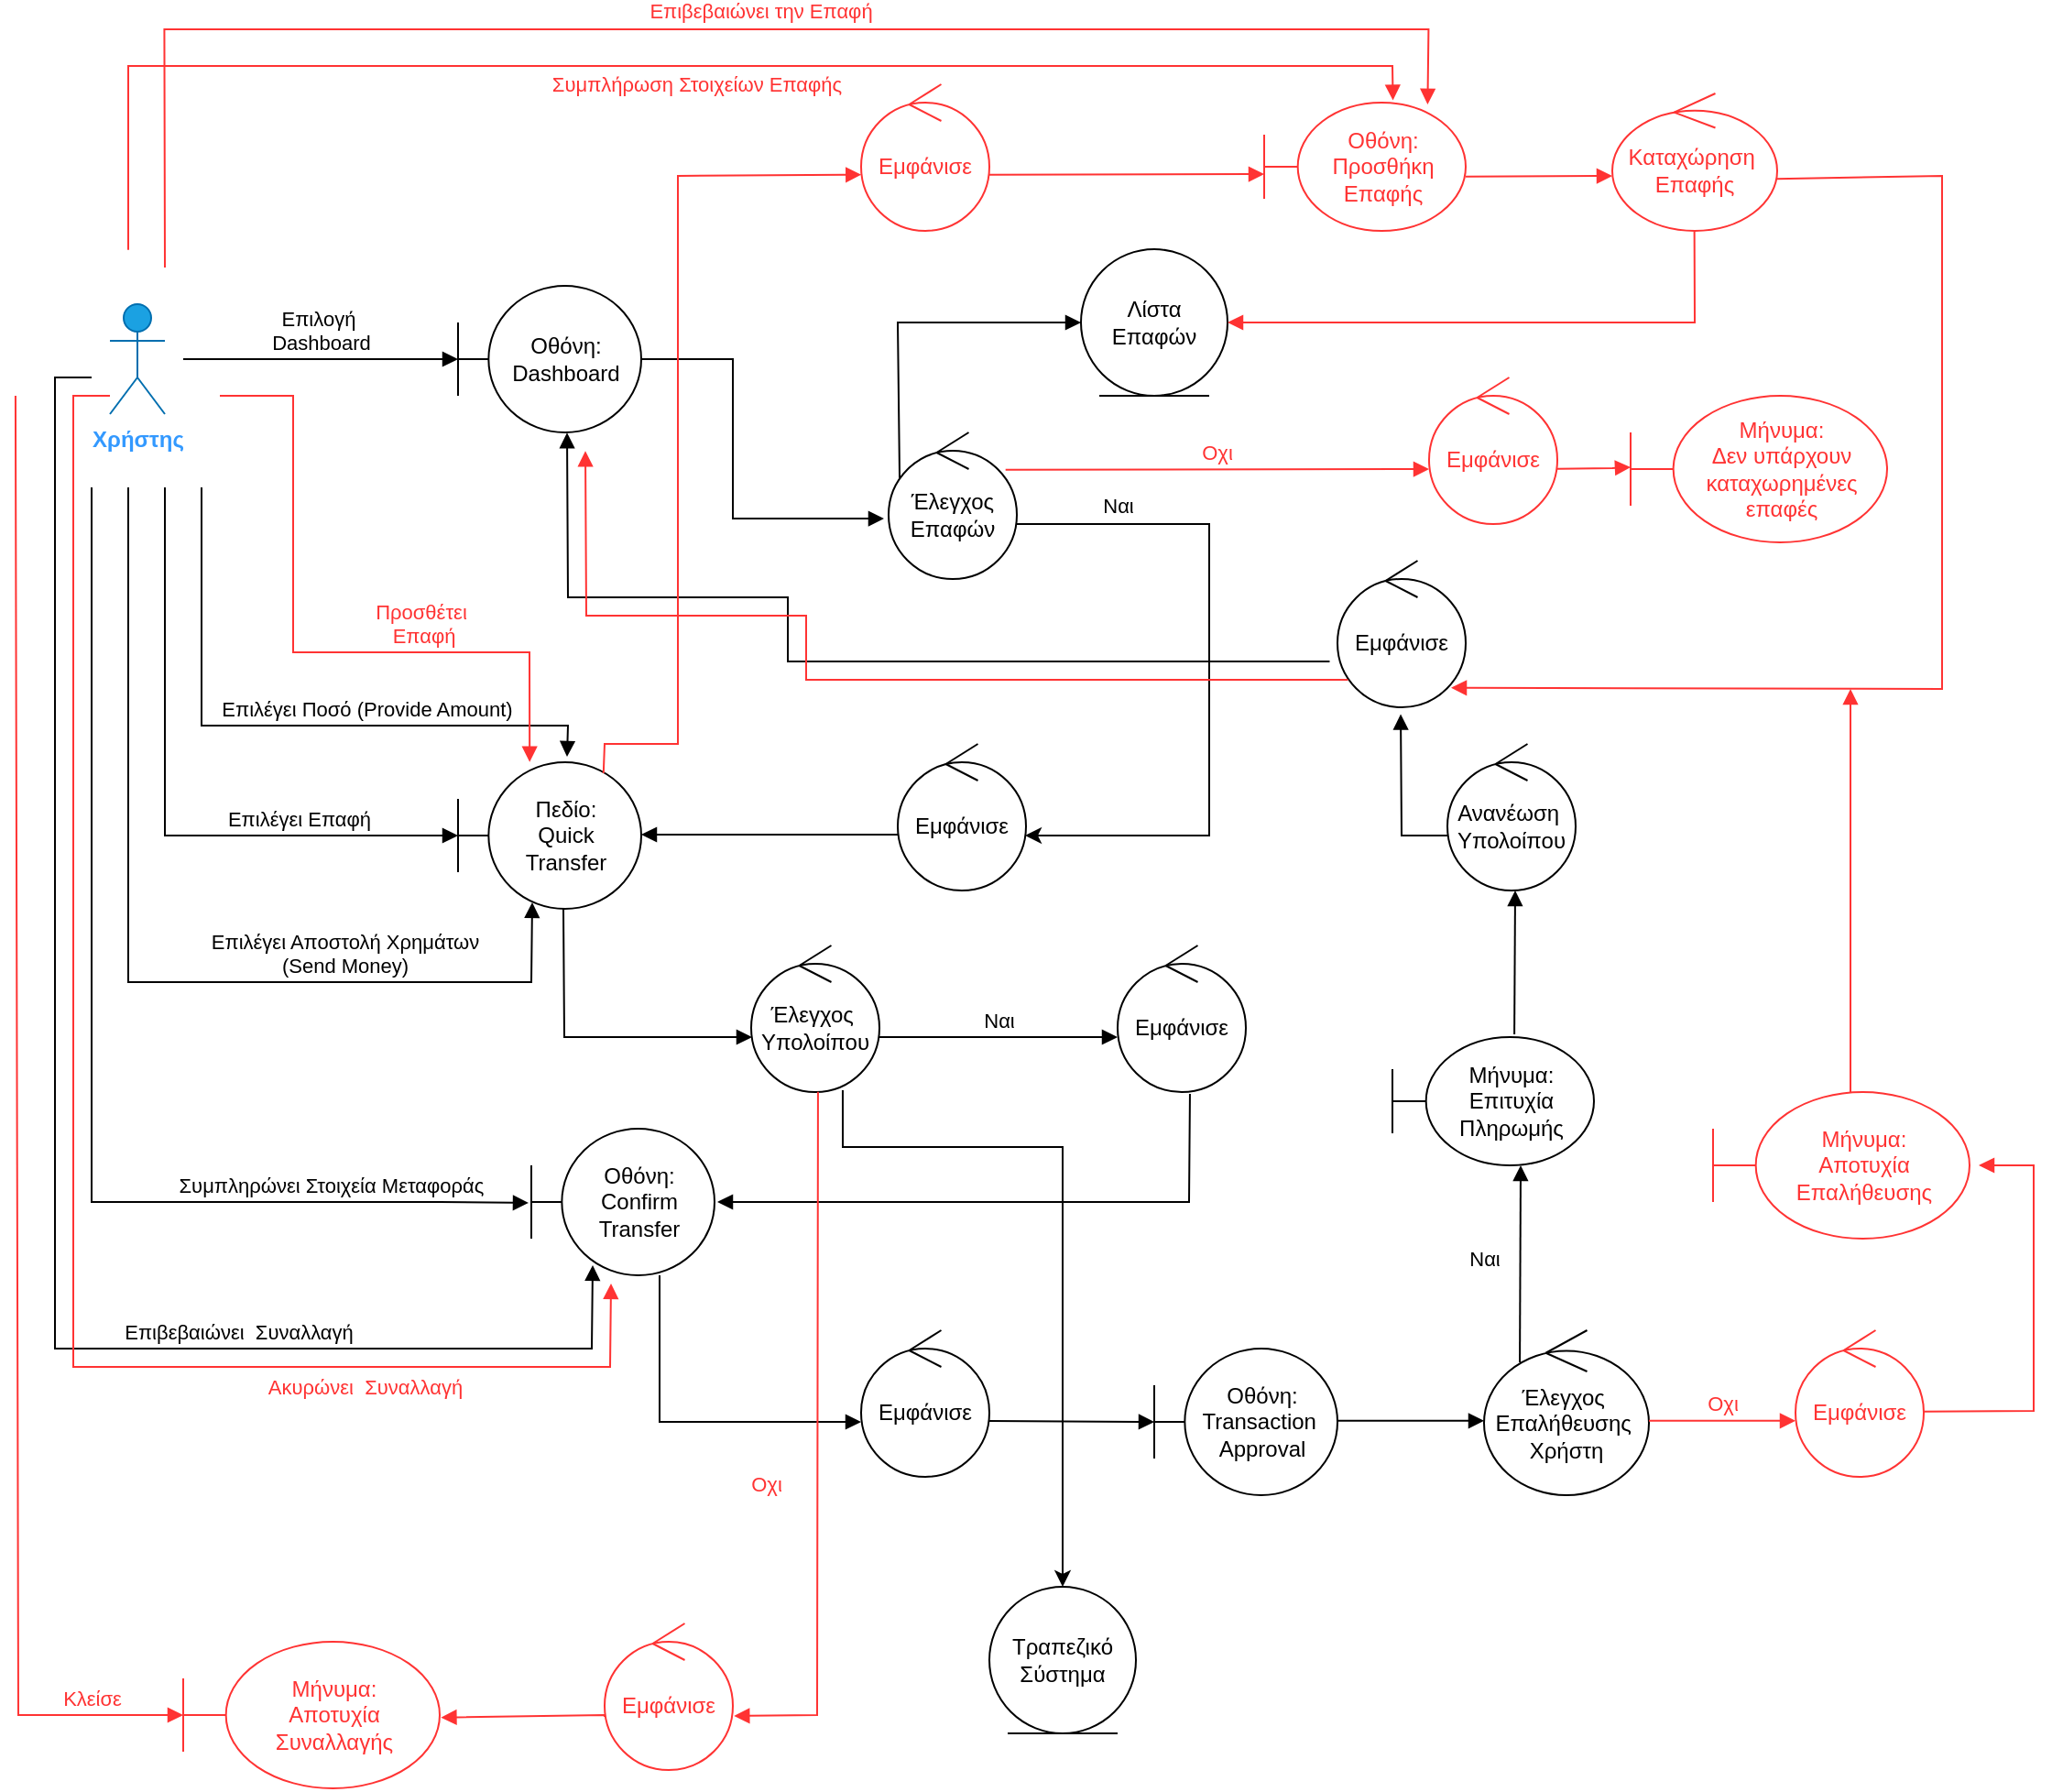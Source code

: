 <mxfile version="17.4.6" type="device"><diagram id="ZXy_3O-CRI1T3Pf7ygeH" name="Page-1"><mxGraphModel dx="1678" dy="547" grid="1" gridSize="10" guides="1" tooltips="1" connect="1" arrows="1" fold="1" page="0" pageScale="1" pageWidth="827" pageHeight="1169" background="none" math="0" shadow="0"><root><mxCell id="0"/><mxCell id="1" parent="0"/><mxCell id="oYqFzWiZNGK12q5oOppW-3" value="&lt;b&gt;&lt;font color=&quot;#3399ff&quot;&gt;Χρήστης&lt;/font&gt;&lt;/b&gt;" style="shape=umlActor;verticalLabelPosition=bottom;verticalAlign=top;html=1;fillColor=#1ba1e2;strokeColor=#006EAF;fontColor=#ffffff;" parent="1" vertex="1"><mxGeometry x="50" y="230" width="30" height="60" as="geometry"/></mxCell><mxCell id="oYqFzWiZNGK12q5oOppW-4" value="Επιλογή&amp;nbsp;&lt;br&gt;Dashboard" style="html=1;verticalAlign=bottom;endArrow=block;rounded=0;" parent="1" edge="1"><mxGeometry width="80" relative="1" as="geometry"><mxPoint x="90" y="260" as="sourcePoint"/><mxPoint x="240" y="260" as="targetPoint"/></mxGeometry></mxCell><mxCell id="oYqFzWiZNGK12q5oOppW-6" value="Οθόνη:&lt;br&gt;Dashboard" style="shape=umlBoundary;whiteSpace=wrap;html=1;" parent="1" vertex="1"><mxGeometry x="240" y="220" width="100" height="80" as="geometry"/></mxCell><mxCell id="Dm_1q5Gp8U_kqtqM08ro-1" value="&lt;br&gt;" style="html=1;verticalAlign=bottom;endArrow=block;rounded=0;entryX=-0.036;entryY=0.588;entryDx=0;entryDy=0;entryPerimeter=0;" parent="1" target="Dm_1q5Gp8U_kqtqM08ro-2" edge="1"><mxGeometry width="80" relative="1" as="geometry"><mxPoint x="340" y="260" as="sourcePoint"/><mxPoint x="480" y="347" as="targetPoint"/><Array as="points"><mxPoint x="390" y="260"/><mxPoint x="390" y="347"/></Array></mxGeometry></mxCell><mxCell id="Dm_1q5Gp8U_kqtqM08ro-8" value="" style="edgeStyle=orthogonalEdgeStyle;rounded=0;orthogonalLoop=1;jettySize=auto;html=1;entryX=0.993;entryY=0.625;entryDx=0;entryDy=0;entryPerimeter=0;" parent="1" target="Dm_1q5Gp8U_kqtqM08ro-10" edge="1"><mxGeometry relative="1" as="geometry"><mxPoint x="540" y="340" as="sourcePoint"/><mxPoint x="590" y="520" as="targetPoint"/><Array as="points"><mxPoint x="540" y="350"/><mxPoint x="650" y="350"/><mxPoint x="650" y="520"/></Array></mxGeometry></mxCell><mxCell id="Dm_1q5Gp8U_kqtqM08ro-9" value="Ναι" style="edgeLabel;html=1;align=center;verticalAlign=middle;resizable=0;points=[];" parent="Dm_1q5Gp8U_kqtqM08ro-8" vertex="1" connectable="0"><mxGeometry x="0.142" y="1" relative="1" as="geometry"><mxPoint x="-51" y="-113" as="offset"/></mxGeometry></mxCell><mxCell id="Dm_1q5Gp8U_kqtqM08ro-2" value="Έλεγχος&lt;br&gt;Επαφών" style="ellipse;shape=umlControl;whiteSpace=wrap;html=1;" parent="1" vertex="1"><mxGeometry x="475" y="300" width="70" height="80" as="geometry"/></mxCell><mxCell id="Dm_1q5Gp8U_kqtqM08ro-4" value="&lt;br&gt;" style="html=1;verticalAlign=bottom;endArrow=block;rounded=0;entryX=0;entryY=0.5;entryDx=0;entryDy=0;exitX=0.086;exitY=0.311;exitDx=0;exitDy=0;exitPerimeter=0;" parent="1" source="Dm_1q5Gp8U_kqtqM08ro-2" target="Dm_1q5Gp8U_kqtqM08ro-5" edge="1"><mxGeometry width="80" relative="1" as="geometry"><mxPoint x="480" y="320" as="sourcePoint"/><mxPoint x="509.5" y="220" as="targetPoint"/><Array as="points"><mxPoint x="480" y="240"/></Array></mxGeometry></mxCell><mxCell id="Dm_1q5Gp8U_kqtqM08ro-5" value="Λίστα Επαφών" style="ellipse;shape=umlEntity;whiteSpace=wrap;html=1;" parent="1" vertex="1"><mxGeometry x="580" y="200" width="80" height="80" as="geometry"/></mxCell><mxCell id="Dm_1q5Gp8U_kqtqM08ro-6" value="Επιλέγει Επαφή" style="html=1;verticalAlign=bottom;endArrow=block;rounded=0;" parent="1" edge="1"><mxGeometry x="0.5" width="80" relative="1" as="geometry"><mxPoint x="80" y="330" as="sourcePoint"/><mxPoint x="240" y="520" as="targetPoint"/><Array as="points"><mxPoint x="80" y="520"/><mxPoint x="170" y="520"/></Array><mxPoint as="offset"/></mxGeometry></mxCell><mxCell id="Dm_1q5Gp8U_kqtqM08ro-10" value="Εμφάνισε" style="ellipse;shape=umlControl;whiteSpace=wrap;html=1;" parent="1" vertex="1"><mxGeometry x="480" y="470" width="70" height="80" as="geometry"/></mxCell><mxCell id="Dm_1q5Gp8U_kqtqM08ro-11" value="&lt;br&gt;" style="html=1;verticalAlign=bottom;endArrow=block;rounded=0;exitX=0;exitY=0.619;exitDx=0;exitDy=0;exitPerimeter=0;" parent="1" source="Dm_1q5Gp8U_kqtqM08ro-10" edge="1"><mxGeometry width="80" relative="1" as="geometry"><mxPoint x="460" y="520" as="sourcePoint"/><mxPoint x="340" y="519.5" as="targetPoint"/></mxGeometry></mxCell><mxCell id="Dm_1q5Gp8U_kqtqM08ro-12" value="Πεδίο:&lt;br&gt;Quick &lt;br&gt;Transfer" style="shape=umlBoundary;whiteSpace=wrap;html=1;" parent="1" vertex="1"><mxGeometry x="240" y="480" width="100" height="80" as="geometry"/></mxCell><mxCell id="Dm_1q5Gp8U_kqtqM08ro-15" value="Επιλέγει Ποσό (Provide Amount)" style="html=1;verticalAlign=bottom;endArrow=block;rounded=0;entryX=0.595;entryY=-0.037;entryDx=0;entryDy=0;entryPerimeter=0;" parent="1" target="Dm_1q5Gp8U_kqtqM08ro-12" edge="1"><mxGeometry x="0.268" width="80" relative="1" as="geometry"><mxPoint x="100" y="330" as="sourcePoint"/><mxPoint x="290" y="400" as="targetPoint"/><Array as="points"><mxPoint x="100" y="460"/><mxPoint x="300" y="460"/></Array><mxPoint as="offset"/></mxGeometry></mxCell><mxCell id="Dm_1q5Gp8U_kqtqM08ro-16" value="Επιλέγει Αποστολή Χρημάτων &lt;br&gt;(Send Money)" style="html=1;verticalAlign=bottom;endArrow=block;rounded=0;entryX=0.405;entryY=0.956;entryDx=0;entryDy=0;entryPerimeter=0;" parent="1" target="Dm_1q5Gp8U_kqtqM08ro-12" edge="1"><mxGeometry x="0.452" width="80" relative="1" as="geometry"><mxPoint x="60" y="330" as="sourcePoint"/><mxPoint x="280" y="720" as="targetPoint"/><Array as="points"><mxPoint x="60" y="600"/><mxPoint x="280" y="600"/></Array><mxPoint as="offset"/></mxGeometry></mxCell><mxCell id="Dm_1q5Gp8U_kqtqM08ro-17" value="Οθόνη:&lt;br&gt;Confirm&lt;br&gt;Transfer" style="shape=umlBoundary;whiteSpace=wrap;html=1;" parent="1" vertex="1"><mxGeometry x="280" y="680" width="100" height="80" as="geometry"/></mxCell><mxCell id="Dm_1q5Gp8U_kqtqM08ro-18" value="" style="html=1;verticalAlign=bottom;endArrow=block;rounded=0;exitX=0.575;exitY=1;exitDx=0;exitDy=0;exitPerimeter=0;entryX=0.007;entryY=0.625;entryDx=0;entryDy=0;entryPerimeter=0;" parent="1" source="Dm_1q5Gp8U_kqtqM08ro-12" target="Dm_1q5Gp8U_kqtqM08ro-19" edge="1"><mxGeometry width="80" relative="1" as="geometry"><mxPoint x="290" y="610" as="sourcePoint"/><mxPoint x="430" y="630" as="targetPoint"/><Array as="points"><mxPoint x="298" y="630"/></Array></mxGeometry></mxCell><mxCell id="Dm_1q5Gp8U_kqtqM08ro-19" value="Έλεγχος&amp;nbsp;&lt;br&gt;Υπολοίπου" style="ellipse;shape=umlControl;whiteSpace=wrap;html=1;" parent="1" vertex="1"><mxGeometry x="400" y="580" width="70" height="80" as="geometry"/></mxCell><mxCell id="Dm_1q5Gp8U_kqtqM08ro-20" value="Ναι" style="html=1;verticalAlign=bottom;endArrow=block;rounded=0;" parent="1" edge="1"><mxGeometry width="80" relative="1" as="geometry"><mxPoint x="470" y="630" as="sourcePoint"/><mxPoint x="600" y="630" as="targetPoint"/></mxGeometry></mxCell><mxCell id="Dm_1q5Gp8U_kqtqM08ro-21" value="Εμφάνισε" style="ellipse;shape=umlControl;whiteSpace=wrap;html=1;" parent="1" vertex="1"><mxGeometry x="600" y="580" width="70" height="80" as="geometry"/></mxCell><mxCell id="Dm_1q5Gp8U_kqtqM08ro-22" value="" style="html=1;verticalAlign=bottom;endArrow=block;rounded=0;exitX=0.564;exitY=1.013;exitDx=0;exitDy=0;exitPerimeter=0;entryX=1.015;entryY=0.5;entryDx=0;entryDy=0;entryPerimeter=0;" parent="1" source="Dm_1q5Gp8U_kqtqM08ro-21" target="Dm_1q5Gp8U_kqtqM08ro-17" edge="1"><mxGeometry x="0.188" y="-10" width="80" relative="1" as="geometry"><mxPoint x="530" y="719.5" as="sourcePoint"/><mxPoint x="420" y="720" as="targetPoint"/><Array as="points"><mxPoint x="639" y="720"/></Array><mxPoint as="offset"/></mxGeometry></mxCell><mxCell id="Dm_1q5Gp8U_kqtqM08ro-23" value="Συμπληρώνει Στοιχεία Μεταφοράς&amp;nbsp;" style="html=1;verticalAlign=bottom;endArrow=block;rounded=0;entryX=-0.015;entryY=0.506;entryDx=0;entryDy=0;entryPerimeter=0;" parent="1" target="Dm_1q5Gp8U_kqtqM08ro-17" edge="1"><mxGeometry x="0.661" width="80" relative="1" as="geometry"><mxPoint x="40" y="330" as="sourcePoint"/><mxPoint x="350" y="810" as="targetPoint"/><Array as="points"><mxPoint x="40" y="330"/><mxPoint x="40" y="720"/><mxPoint x="230" y="720"/></Array><mxPoint as="offset"/></mxGeometry></mxCell><mxCell id="Dm_1q5Gp8U_kqtqM08ro-26" value="Επιβεβαιώνει&amp;nbsp; Συναλλαγή" style="html=1;verticalAlign=bottom;endArrow=block;rounded=0;entryX=0.335;entryY=0.931;entryDx=0;entryDy=0;entryPerimeter=0;" parent="1" target="Dm_1q5Gp8U_kqtqM08ro-17" edge="1"><mxGeometry x="0.463" width="80" relative="1" as="geometry"><mxPoint x="40" y="270" as="sourcePoint"/><mxPoint x="320" y="800" as="targetPoint"/><Array as="points"><mxPoint x="20" y="270"/><mxPoint x="20" y="800"/><mxPoint x="313" y="800"/></Array><mxPoint as="offset"/></mxGeometry></mxCell><mxCell id="Dm_1q5Gp8U_kqtqM08ro-29" value="" style="html=1;verticalAlign=bottom;endArrow=block;rounded=0;" parent="1" edge="1"><mxGeometry width="80" relative="1" as="geometry"><mxPoint x="350" y="760" as="sourcePoint"/><mxPoint x="460" y="840" as="targetPoint"/><Array as="points"><mxPoint x="350" y="840"/></Array></mxGeometry></mxCell><mxCell id="Dm_1q5Gp8U_kqtqM08ro-31" value="Εμφάνισε" style="ellipse;shape=umlControl;whiteSpace=wrap;html=1;" parent="1" vertex="1"><mxGeometry x="460" y="790" width="70" height="80" as="geometry"/></mxCell><mxCell id="Dm_1q5Gp8U_kqtqM08ro-35" value="Οθόνη:&lt;br&gt;Transaction&amp;nbsp;&lt;br&gt;Approval" style="shape=umlBoundary;whiteSpace=wrap;html=1;" parent="1" vertex="1"><mxGeometry x="620" y="800" width="100" height="80" as="geometry"/></mxCell><mxCell id="Dm_1q5Gp8U_kqtqM08ro-36" value="" style="html=1;verticalAlign=bottom;endArrow=block;rounded=0;exitX=1;exitY=0.619;exitDx=0;exitDy=0;exitPerimeter=0;" parent="1" source="Dm_1q5Gp8U_kqtqM08ro-31" edge="1"><mxGeometry width="80" relative="1" as="geometry"><mxPoint x="580" y="839.5" as="sourcePoint"/><mxPoint x="620" y="840" as="targetPoint"/></mxGeometry></mxCell><mxCell id="Dm_1q5Gp8U_kqtqM08ro-37" value="Έλεγχος&amp;nbsp;&lt;br&gt;Επαλήθευσης&amp;nbsp;&lt;br&gt;Χρήστη" style="ellipse;shape=umlControl;whiteSpace=wrap;html=1;" parent="1" vertex="1"><mxGeometry x="800" y="790" width="90" height="90" as="geometry"/></mxCell><mxCell id="Dm_1q5Gp8U_kqtqM08ro-39" value="" style="html=1;verticalAlign=bottom;endArrow=block;rounded=0;exitX=0.605;exitY=-0.021;exitDx=0;exitDy=0;exitPerimeter=0;" parent="1" source="Dm_1q5Gp8U_kqtqM08ro-41" edge="1"><mxGeometry width="80" relative="1" as="geometry"><mxPoint x="860" y="420" as="sourcePoint"/><mxPoint x="817" y="550" as="targetPoint"/></mxGeometry></mxCell><mxCell id="Dm_1q5Gp8U_kqtqM08ro-40" value="Ναι&lt;br&gt;" style="html=1;verticalAlign=bottom;endArrow=block;rounded=0;exitX=0.217;exitY=0.194;exitDx=0;exitDy=0;exitPerimeter=0;" parent="1" source="Dm_1q5Gp8U_kqtqM08ro-37" edge="1"><mxGeometry x="-0.118" y="20" width="80" relative="1" as="geometry"><mxPoint x="770" y="690" as="sourcePoint"/><mxPoint x="820" y="700" as="targetPoint"/><mxPoint as="offset"/></mxGeometry></mxCell><mxCell id="Dm_1q5Gp8U_kqtqM08ro-41" value="Μήνυμα:&lt;br&gt;Επιτυχία&lt;br&gt;Πληρωμής&lt;br&gt;" style="shape=umlBoundary;whiteSpace=wrap;html=1;" parent="1" vertex="1"><mxGeometry x="750" y="630" width="110" height="70" as="geometry"/></mxCell><mxCell id="Dm_1q5Gp8U_kqtqM08ro-42" value="Ανανέωση&amp;nbsp;&lt;br&gt;Υπολοίπου" style="ellipse;shape=umlControl;whiteSpace=wrap;html=1;" parent="1" vertex="1"><mxGeometry x="780" y="470" width="70" height="80" as="geometry"/></mxCell><mxCell id="Dm_1q5Gp8U_kqtqM08ro-44" value="Εμφάνισε" style="ellipse;shape=umlControl;whiteSpace=wrap;html=1;" parent="1" vertex="1"><mxGeometry x="720" y="370" width="70" height="80" as="geometry"/></mxCell><mxCell id="Dm_1q5Gp8U_kqtqM08ro-45" value="" style="html=1;verticalAlign=bottom;endArrow=block;rounded=0;entryX=0.493;entryY=1.047;entryDx=0;entryDy=0;entryPerimeter=0;exitX=0;exitY=0.625;exitDx=0;exitDy=0;exitPerimeter=0;" parent="1" source="Dm_1q5Gp8U_kqtqM08ro-42" target="Dm_1q5Gp8U_kqtqM08ro-44" edge="1"><mxGeometry width="80" relative="1" as="geometry"><mxPoint x="760" y="520" as="sourcePoint"/><mxPoint x="810" y="450" as="targetPoint"/><Array as="points"><mxPoint x="755" y="520"/></Array></mxGeometry></mxCell><mxCell id="Dm_1q5Gp8U_kqtqM08ro-46" value="" style="html=1;verticalAlign=bottom;endArrow=block;rounded=0;" parent="1" edge="1"><mxGeometry width="80" relative="1" as="geometry"><mxPoint x="720" y="839.38" as="sourcePoint"/><mxPoint x="800" y="839.38" as="targetPoint"/></mxGeometry></mxCell><mxCell id="Dm_1q5Gp8U_kqtqM08ro-47" value="" style="html=1;verticalAlign=bottom;endArrow=block;rounded=0;exitX=-0.061;exitY=0.688;exitDx=0;exitDy=0;exitPerimeter=0;entryX=0.595;entryY=1.002;entryDx=0;entryDy=0;entryPerimeter=0;" parent="1" source="Dm_1q5Gp8U_kqtqM08ro-44" target="oYqFzWiZNGK12q5oOppW-6" edge="1"><mxGeometry width="80" relative="1" as="geometry"><mxPoint x="240" y="350" as="sourcePoint"/><mxPoint x="320" y="350" as="targetPoint"/><Array as="points"><mxPoint x="420" y="425"/><mxPoint x="420" y="390"/><mxPoint x="300" y="390"/></Array></mxGeometry></mxCell><mxCell id="Dm_1q5Gp8U_kqtqM08ro-49" value="&lt;font color=&quot;#ff3333&quot;&gt;Οχι&lt;/font&gt;" style="html=1;verticalAlign=bottom;endArrow=block;rounded=0;strokeColor=#FF3333;exitX=0.912;exitY=0.255;exitDx=0;exitDy=0;exitPerimeter=0;" parent="1" source="Dm_1q5Gp8U_kqtqM08ro-2" edge="1"><mxGeometry width="80" relative="1" as="geometry"><mxPoint x="690" y="320" as="sourcePoint"/><mxPoint x="770" y="320" as="targetPoint"/></mxGeometry></mxCell><mxCell id="Dm_1q5Gp8U_kqtqM08ro-50" value="&lt;font color=&quot;#ff3333&quot;&gt;Προσθέτει&amp;nbsp;&lt;br&gt;Επαφή&lt;br&gt;&lt;/font&gt;" style="html=1;verticalAlign=bottom;endArrow=block;rounded=0;strokeColor=#FF3333;entryX=0.391;entryY=-0.002;entryDx=0;entryDy=0;entryPerimeter=0;" parent="1" target="Dm_1q5Gp8U_kqtqM08ro-12" edge="1"><mxGeometry x="0.356" width="80" relative="1" as="geometry"><mxPoint x="110" y="280" as="sourcePoint"/><mxPoint x="770" y="170" as="targetPoint"/><Array as="points"><mxPoint x="150" y="280"/><mxPoint x="150" y="420"/><mxPoint x="279" y="420"/></Array><mxPoint x="1" as="offset"/></mxGeometry></mxCell><mxCell id="Dm_1q5Gp8U_kqtqM08ro-52" value="" style="html=1;verticalAlign=bottom;endArrow=block;rounded=0;fontColor=#FF3333;strokeColor=#FF3333;exitX=0.794;exitY=0.075;exitDx=0;exitDy=0;exitPerimeter=0;entryX=0.002;entryY=0.617;entryDx=0;entryDy=0;entryPerimeter=0;" parent="1" source="Dm_1q5Gp8U_kqtqM08ro-12" target="Dm_1q5Gp8U_kqtqM08ro-51" edge="1"><mxGeometry width="80" relative="1" as="geometry"><mxPoint x="320" y="470" as="sourcePoint"/><mxPoint x="360" y="170" as="targetPoint"/><Array as="points"><mxPoint x="320" y="470"/><mxPoint x="360" y="470"/><mxPoint x="360" y="160"/></Array></mxGeometry></mxCell><mxCell id="Dm_1q5Gp8U_kqtqM08ro-57" value="&lt;font color=&quot;#ff3333&quot;&gt;Μήνυμα:&lt;br&gt;Δεν υπάρχουν καταχωρημένες επαφές&lt;/font&gt;" style="shape=umlBoundary;whiteSpace=wrap;html=1;strokeColor=#FF3333;" parent="1" vertex="1"><mxGeometry x="880" y="280" width="140" height="80" as="geometry"/></mxCell><mxCell id="Dm_1q5Gp8U_kqtqM08ro-58" value="" style="html=1;verticalAlign=bottom;endArrow=block;rounded=0;strokeColor=#FF3333;exitX=0.989;exitY=0.617;exitDx=0;exitDy=0;exitPerimeter=0;startArrow=none;" parent="1" source="Dm_1q5Gp8U_kqtqM08ro-51" edge="1"><mxGeometry width="80" relative="1" as="geometry"><mxPoint x="475.0" y="160.4" as="sourcePoint"/><mxPoint x="680" y="159" as="targetPoint"/></mxGeometry></mxCell><mxCell id="Dm_1q5Gp8U_kqtqM08ro-59" value="&lt;font color=&quot;#ff3333&quot;&gt;Οθόνη:&lt;br&gt;Προσθήκη&lt;br&gt;Επαφής&lt;br&gt;&lt;/font&gt;" style="shape=umlBoundary;whiteSpace=wrap;html=1;strokeColor=#FF3333;" parent="1" vertex="1"><mxGeometry x="680" y="120" width="110" height="70" as="geometry"/></mxCell><mxCell id="Dm_1q5Gp8U_kqtqM08ro-51" value="&lt;font color=&quot;#ff3333&quot;&gt;Εμφάνισε&lt;/font&gt;" style="ellipse;shape=umlControl;whiteSpace=wrap;html=1;strokeColor=#FF3333;" parent="1" vertex="1"><mxGeometry x="460" y="110" width="70" height="80" as="geometry"/></mxCell><mxCell id="Dm_1q5Gp8U_kqtqM08ro-61" value="" style="html=1;verticalAlign=bottom;endArrow=block;rounded=0;strokeColor=#FF3333;exitX=0.989;exitY=0.617;exitDx=0;exitDy=0;exitPerimeter=0;startArrow=none;entryX=0.639;entryY=-0.017;entryDx=0;entryDy=0;entryPerimeter=0;" parent="1" target="Dm_1q5Gp8U_kqtqM08ro-59" edge="1"><mxGeometry width="80" relative="1" as="geometry"><mxPoint x="60" y="200.36" as="sourcePoint"/><mxPoint x="730" y="100" as="targetPoint"/><Array as="points"><mxPoint x="60" y="100"/><mxPoint x="750" y="100"/></Array></mxGeometry></mxCell><mxCell id="Dm_1q5Gp8U_kqtqM08ro-62" value="Συμπλήρωση Στοιχείων Επαφής" style="edgeLabel;html=1;align=center;verticalAlign=middle;resizable=0;points=[];fontColor=#FF3333;" parent="Dm_1q5Gp8U_kqtqM08ro-61" vertex="1" connectable="0"><mxGeometry x="0.26" y="-2" relative="1" as="geometry"><mxPoint x="-100" y="8" as="offset"/></mxGeometry></mxCell><mxCell id="Dm_1q5Gp8U_kqtqM08ro-63" value="" style="html=1;verticalAlign=bottom;endArrow=block;rounded=0;strokeColor=#FF3333;startArrow=none;entryX=0.811;entryY=0.014;entryDx=0;entryDy=0;entryPerimeter=0;" parent="1" target="Dm_1q5Gp8U_kqtqM08ro-59" edge="1"><mxGeometry width="80" relative="1" as="geometry"><mxPoint x="80" y="210" as="sourcePoint"/><mxPoint x="770" y="98.81" as="targetPoint"/><Array as="points"><mxPoint x="79.71" y="80"/><mxPoint x="769.71" y="80"/></Array></mxGeometry></mxCell><mxCell id="Dm_1q5Gp8U_kqtqM08ro-64" value="Επιβεβαιώνει την Επαφή" style="edgeLabel;html=1;align=center;verticalAlign=middle;resizable=0;points=[];fontColor=#FF3333;" parent="Dm_1q5Gp8U_kqtqM08ro-63" vertex="1" connectable="0"><mxGeometry x="0.26" y="-2" relative="1" as="geometry"><mxPoint x="-87" y="-12" as="offset"/></mxGeometry></mxCell><mxCell id="Dm_1q5Gp8U_kqtqM08ro-65" value="&lt;font color=&quot;#ff3333&quot;&gt;Καταχώρηση&amp;nbsp;&lt;br&gt;Επαφής&lt;br&gt;&lt;/font&gt;" style="ellipse;shape=umlControl;whiteSpace=wrap;html=1;strokeColor=#FF3333;" parent="1" vertex="1"><mxGeometry x="870" y="115" width="90" height="75" as="geometry"/></mxCell><mxCell id="Dm_1q5Gp8U_kqtqM08ro-66" value="" style="html=1;verticalAlign=bottom;endArrow=block;rounded=0;strokeColor=#FF3333;exitX=0.989;exitY=0.617;exitDx=0;exitDy=0;exitPerimeter=0;startArrow=none;" parent="1" edge="1"><mxGeometry width="80" relative="1" as="geometry"><mxPoint x="790" y="160.36" as="sourcePoint"/><mxPoint x="870" y="160" as="targetPoint"/></mxGeometry></mxCell><mxCell id="Dm_1q5Gp8U_kqtqM08ro-67" value="" style="html=1;verticalAlign=bottom;endArrow=block;rounded=0;strokeColor=#FF3333;exitX=0.498;exitY=1.006;exitDx=0;exitDy=0;exitPerimeter=0;startArrow=none;entryX=1;entryY=0.5;entryDx=0;entryDy=0;" parent="1" source="Dm_1q5Gp8U_kqtqM08ro-65" target="Dm_1q5Gp8U_kqtqM08ro-5" edge="1"><mxGeometry width="80" relative="1" as="geometry"><mxPoint x="790" y="210.36" as="sourcePoint"/><mxPoint x="870" y="210" as="targetPoint"/><Array as="points"><mxPoint x="915" y="240"/></Array></mxGeometry></mxCell><mxCell id="Dm_1q5Gp8U_kqtqM08ro-68" value="" style="html=1;verticalAlign=bottom;endArrow=block;rounded=0;strokeColor=#FF3333;exitX=0.998;exitY=0.621;exitDx=0;exitDy=0;exitPerimeter=0;startArrow=none;entryX=0.886;entryY=0.867;entryDx=0;entryDy=0;entryPerimeter=0;" parent="1" source="Dm_1q5Gp8U_kqtqM08ro-65" target="Dm_1q5Gp8U_kqtqM08ro-44" edge="1"><mxGeometry width="80" relative="1" as="geometry"><mxPoint x="990" y="220.36" as="sourcePoint"/><mxPoint x="950" y="410" as="targetPoint"/><Array as="points"><mxPoint x="1050" y="160"/><mxPoint x="1050" y="440"/></Array></mxGeometry></mxCell><mxCell id="Dm_1q5Gp8U_kqtqM08ro-69" value="" style="html=1;verticalAlign=bottom;endArrow=block;rounded=0;exitX=-0.061;exitY=0.688;exitDx=0;exitDy=0;exitPerimeter=0;entryX=0.595;entryY=1.002;entryDx=0;entryDy=0;entryPerimeter=0;strokeColor=#FF3333;" parent="1" edge="1"><mxGeometry width="80" relative="1" as="geometry"><mxPoint x="725.73" y="435.04" as="sourcePoint"/><mxPoint x="309.5" y="310.16" as="targetPoint"/><Array as="points"><mxPoint x="430" y="435"/><mxPoint x="430" y="400"/><mxPoint x="310" y="400"/></Array></mxGeometry></mxCell><mxCell id="Dm_1q5Gp8U_kqtqM08ro-70" value="&lt;font color=&quot;#ff3333&quot;&gt;Οχι&lt;/font&gt;" style="html=1;verticalAlign=bottom;endArrow=block;rounded=0;strokeColor=#FF3333;exitX=0.521;exitY=0.999;exitDx=0;exitDy=0;exitPerimeter=0;entryX=1.009;entryY=0.631;entryDx=0;entryDy=0;entryPerimeter=0;" parent="1" source="Dm_1q5Gp8U_kqtqM08ro-19" target="Dm_1q5Gp8U_kqtqM08ro-74" edge="1"><mxGeometry x="0.156" y="-28" width="80" relative="1" as="geometry"><mxPoint x="379.42" y="920.4" as="sourcePoint"/><mxPoint x="570" y="982" as="targetPoint"/><Array as="points"><mxPoint x="436" y="1000"/></Array><mxPoint as="offset"/></mxGeometry></mxCell><mxCell id="Dm_1q5Gp8U_kqtqM08ro-71" value="&lt;font color=&quot;#ff3333&quot;&gt;Μήνυμα:&lt;br&gt;Αποτυχία&lt;br&gt;Συναλλαγής&lt;br&gt;&lt;/font&gt;" style="shape=umlBoundary;whiteSpace=wrap;html=1;strokeColor=#FF3333;" parent="1" vertex="1"><mxGeometry x="90" y="960" width="140" height="80" as="geometry"/></mxCell><mxCell id="Dm_1q5Gp8U_kqtqM08ro-72" value="&lt;font color=&quot;#ff3333&quot;&gt;Εμφάνισε&lt;/font&gt;" style="ellipse;shape=umlControl;whiteSpace=wrap;html=1;strokeColor=#FF3333;" parent="1" vertex="1"><mxGeometry x="770" y="270" width="70" height="80" as="geometry"/></mxCell><mxCell id="Dm_1q5Gp8U_kqtqM08ro-73" value="" style="html=1;verticalAlign=bottom;endArrow=block;rounded=0;strokeColor=#FF3333;exitX=0.912;exitY=0.255;exitDx=0;exitDy=0;exitPerimeter=0;" parent="1" edge="1"><mxGeometry width="80" relative="1" as="geometry"><mxPoint x="840.0" y="319.84" as="sourcePoint"/><mxPoint x="880" y="319" as="targetPoint"/><Array as="points"><mxPoint x="870" y="319.44"/></Array></mxGeometry></mxCell><mxCell id="Dm_1q5Gp8U_kqtqM08ro-74" value="&lt;font color=&quot;#ff3333&quot;&gt;Εμφάνισε&lt;/font&gt;" style="ellipse;shape=umlControl;whiteSpace=wrap;html=1;strokeColor=#FF3333;" parent="1" vertex="1"><mxGeometry x="320" y="950" width="70" height="80" as="geometry"/></mxCell><mxCell id="Dm_1q5Gp8U_kqtqM08ro-76" value="&lt;font color=&quot;#ff3333&quot;&gt;Κλείσε&lt;/font&gt;" style="html=1;verticalAlign=bottom;endArrow=block;rounded=0;strokeColor=#FF3333;exitX=0.521;exitY=0.999;exitDx=0;exitDy=0;exitPerimeter=0;" parent="1" edge="1"><mxGeometry x="0.876" width="80" relative="1" as="geometry"><mxPoint x="-1.53" y="280.0" as="sourcePoint"/><mxPoint x="90" y="1000" as="targetPoint"/><Array as="points"><mxPoint y="1000"/></Array><mxPoint as="offset"/></mxGeometry></mxCell><mxCell id="Dm_1q5Gp8U_kqtqM08ro-77" value="" style="html=1;verticalAlign=bottom;endArrow=block;rounded=0;fontColor=#3399FF;strokeColor=#FF3333;entryX=1.005;entryY=0.517;entryDx=0;entryDy=0;entryPerimeter=0;" parent="1" target="Dm_1q5Gp8U_kqtqM08ro-71" edge="1"><mxGeometry width="80" relative="1" as="geometry"><mxPoint x="320" y="1001" as="sourcePoint"/><mxPoint x="400" y="950" as="targetPoint"/><Array as="points"><mxPoint x="320" y="1000"/></Array></mxGeometry></mxCell><mxCell id="Dm_1q5Gp8U_kqtqM08ro-78" value="&lt;font color=&quot;#ff3333&quot;&gt;Ακυρώνει&amp;nbsp; Συναλλαγή&lt;/font&gt;" style="html=1;verticalAlign=bottom;endArrow=block;rounded=0;entryX=0.335;entryY=0.931;entryDx=0;entryDy=0;entryPerimeter=0;strokeColor=#FF3333;" parent="1" edge="1"><mxGeometry x="0.598" y="-20" width="80" relative="1" as="geometry"><mxPoint x="50" y="280" as="sourcePoint"/><mxPoint x="323.5" y="764.48" as="targetPoint"/><Array as="points"><mxPoint x="30" y="280"/><mxPoint x="30" y="810"/><mxPoint x="323" y="810"/></Array><mxPoint x="-1" as="offset"/></mxGeometry></mxCell><mxCell id="Dm_1q5Gp8U_kqtqM08ro-80" value="Οχι" style="html=1;verticalAlign=bottom;endArrow=block;rounded=0;fontColor=#FF3333;strokeColor=#FF3333;" parent="1" edge="1"><mxGeometry width="80" relative="1" as="geometry"><mxPoint x="890" y="839.38" as="sourcePoint"/><mxPoint x="970" y="839.38" as="targetPoint"/></mxGeometry></mxCell><mxCell id="Dm_1q5Gp8U_kqtqM08ro-81" value="&lt;font color=&quot;#ff3333&quot;&gt;Εμφάνισε&lt;/font&gt;" style="ellipse;shape=umlControl;whiteSpace=wrap;html=1;strokeColor=#FF3333;" parent="1" vertex="1"><mxGeometry x="970" y="790" width="70" height="80" as="geometry"/></mxCell><mxCell id="Dm_1q5Gp8U_kqtqM08ro-82" value="&lt;font color=&quot;#ff3333&quot;&gt;Μήνυμα:&lt;br&gt;Αποτυχία&lt;br&gt;Επαλήθευσης&lt;br&gt;&lt;/font&gt;" style="shape=umlBoundary;whiteSpace=wrap;html=1;strokeColor=#FF3333;" parent="1" vertex="1"><mxGeometry x="925" y="660" width="140" height="80" as="geometry"/></mxCell><mxCell id="Dm_1q5Gp8U_kqtqM08ro-84" value="" style="html=1;verticalAlign=bottom;endArrow=block;rounded=0;fontColor=#FF3333;strokeColor=#FF3333;" parent="1" edge="1"><mxGeometry width="80" relative="1" as="geometry"><mxPoint x="1040" y="834.37" as="sourcePoint"/><mxPoint x="1070" y="700" as="targetPoint"/><Array as="points"><mxPoint x="1100" y="834"/><mxPoint x="1100" y="700"/></Array></mxGeometry></mxCell><mxCell id="Dm_1q5Gp8U_kqtqM08ro-85" value="" style="html=1;verticalAlign=bottom;endArrow=block;rounded=0;fontColor=#FF3333;strokeColor=#FF3333;" parent="1" edge="1"><mxGeometry width="80" relative="1" as="geometry"><mxPoint x="1000" y="660" as="sourcePoint"/><mxPoint x="1000" y="440" as="targetPoint"/><Array as="points"><mxPoint x="1000" y="624"/><mxPoint x="1000" y="490"/><mxPoint x="1000" y="450"/></Array></mxGeometry></mxCell><mxCell id="1_E0Z9Jb5olKyq_rBLa--2" value="Τραπεζικό Σύστημα" style="ellipse;shape=umlEntity;whiteSpace=wrap;html=1;" vertex="1" parent="1"><mxGeometry x="530" y="930" width="80" height="80" as="geometry"/></mxCell><mxCell id="1_E0Z9Jb5olKyq_rBLa--3" value="" style="endArrow=classic;html=1;rounded=0;exitX=0.714;exitY=0.988;exitDx=0;exitDy=0;exitPerimeter=0;entryX=0.5;entryY=0;entryDx=0;entryDy=0;" edge="1" parent="1" source="Dm_1q5Gp8U_kqtqM08ro-19" target="1_E0Z9Jb5olKyq_rBLa--2"><mxGeometry width="50" height="50" relative="1" as="geometry"><mxPoint x="530" y="750" as="sourcePoint"/><mxPoint x="580" y="700" as="targetPoint"/><Array as="points"><mxPoint x="450" y="690"/><mxPoint x="570" y="690"/></Array></mxGeometry></mxCell></root></mxGraphModel></diagram></mxfile>